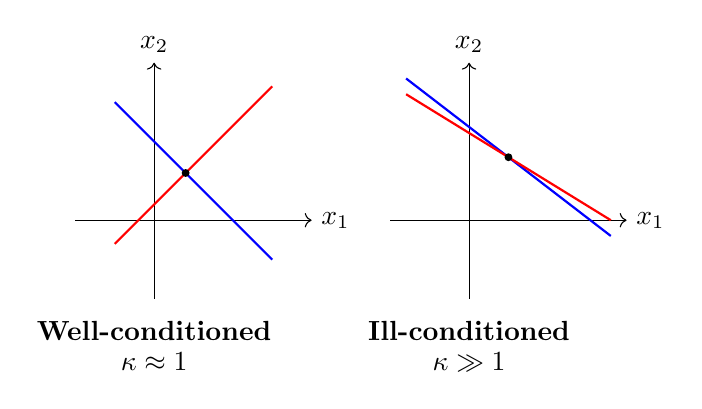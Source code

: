 \begin{tikzpicture}
    % Well-conditioned case
    \begin{scope}[xshift=-2cm]
        \draw[->] (-1,0) -- (2,0) node[right] {$x_1$};
        \draw[->] (0,-1) -- (0,2) node[above] {$x_2$};
        \draw[thick, blue] (-0.5,1.5) -- (1.5,-0.5);
        \draw[thick, red] (-0.5,-0.3) -- (1.5,1.7);
        \fill[black] (0.4,0.6) circle (0.05);
        \node at (0,-1.4) {\textbf{Well-conditioned}};
        \node at (0,-1.8) {$\kappa \approx 1$};
    \end{scope}

    % Ill-conditioned case
    \begin{scope}[xshift=2cm]
        \draw[->] (-1,0) -- (2,0) node[right] {$x_1$};
        \draw[->] (0,-1) -- (0,2) node[above] {$x_2$};
        \draw[thick, blue] (-0.8,1.8) -- (1.8,-0.2);
        \draw[thick, red] (-0.8,1.6) -- (1.8,0);
        \fill[black] (0.5,0.8) circle (0.05);
        \node at (0,-1.4) {\textbf{Ill-conditioned}};
        \node at (0,-1.8) {$\kappa \gg 1$};
    \end{scope}
\end{tikzpicture}